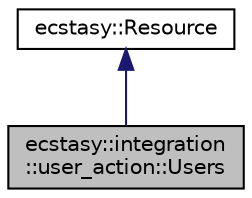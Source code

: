 digraph "ecstasy::integration::user_action::Users"
{
 // LATEX_PDF_SIZE
  edge [fontname="Helvetica",fontsize="10",labelfontname="Helvetica",labelfontsize="10"];
  node [fontname="Helvetica",fontsize="10",shape=record];
  Node1 [label="ecstasy::integration\l::user_action::Users",height=0.2,width=0.4,color="black", fillcolor="grey75", style="filled", fontcolor="black",tooltip="UserProfile container resource."];
  Node2 -> Node1 [dir="back",color="midnightblue",fontsize="10",style="solid",fontname="Helvetica"];
  Node2 [label="ecstasy::Resource",height=0.2,width=0.4,color="black", fillcolor="white", style="filled",URL="$classecstasy_1_1_resource.html",tooltip="Base class of all registry resources."];
}
